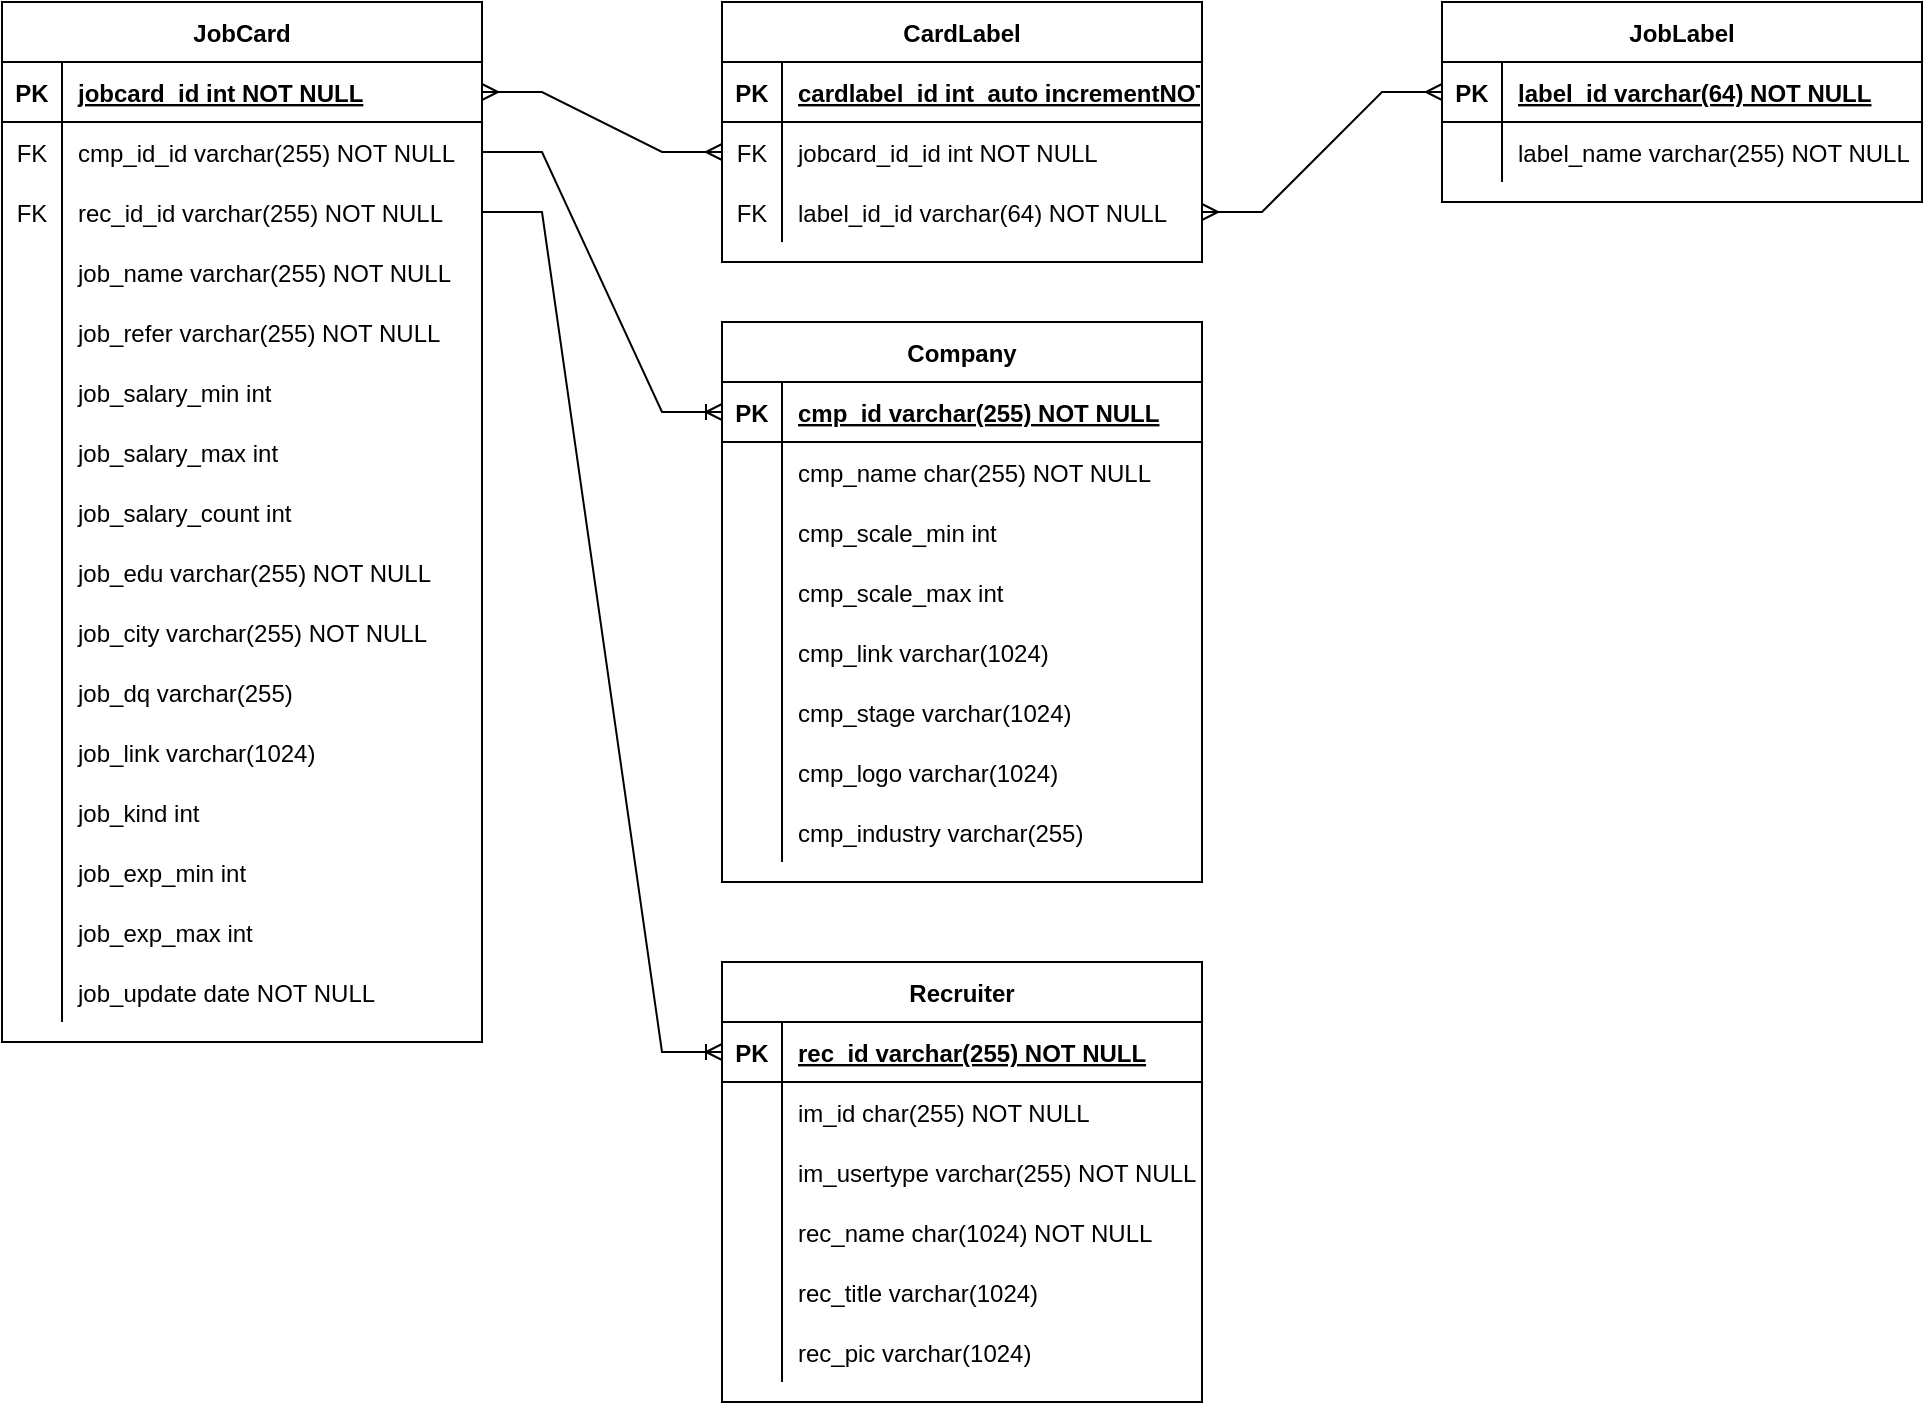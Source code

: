 <mxfile version="20.3.0" type="device" pages="2"><diagram id="R2lEEEUBdFMjLlhIrx00" name="mysql_db"><mxGraphModel dx="1426" dy="852" grid="1" gridSize="10" guides="1" tooltips="1" connect="1" arrows="1" fold="1" page="1" pageScale="1" pageWidth="850" pageHeight="1100" math="0" shadow="0" extFonts="Permanent Marker^https://fonts.googleapis.com/css?family=Permanent+Marker"><root><mxCell id="0"/><mxCell id="1" parent="0"/><mxCell id="C-vyLk0tnHw3VtMMgP7b-2" value="JobLabel" style="shape=table;startSize=30;container=1;collapsible=1;childLayout=tableLayout;fixedRows=1;rowLines=0;fontStyle=1;align=center;resizeLast=1;swimlaneFillColor=#FFFFFF;" parent="1" vertex="1"><mxGeometry x="840" y="120" width="240" height="100" as="geometry"/></mxCell><mxCell id="C-vyLk0tnHw3VtMMgP7b-3" value="" style="shape=partialRectangle;collapsible=0;dropTarget=0;pointerEvents=0;fillColor=none;points=[[0,0.5],[1,0.5]];portConstraint=eastwest;top=0;left=0;right=0;bottom=1;" parent="C-vyLk0tnHw3VtMMgP7b-2" vertex="1"><mxGeometry y="30" width="240" height="30" as="geometry"/></mxCell><mxCell id="C-vyLk0tnHw3VtMMgP7b-4" value="PK" style="shape=partialRectangle;overflow=hidden;connectable=0;fillColor=none;top=0;left=0;bottom=0;right=0;fontStyle=1;" parent="C-vyLk0tnHw3VtMMgP7b-3" vertex="1"><mxGeometry width="30" height="30" as="geometry"><mxRectangle width="30" height="30" as="alternateBounds"/></mxGeometry></mxCell><mxCell id="C-vyLk0tnHw3VtMMgP7b-5" value="label_id varchar(64) NOT NULL " style="shape=partialRectangle;overflow=hidden;connectable=0;fillColor=none;top=0;left=0;bottom=0;right=0;align=left;spacingLeft=6;fontStyle=5;" parent="C-vyLk0tnHw3VtMMgP7b-3" vertex="1"><mxGeometry x="30" width="210" height="30" as="geometry"><mxRectangle width="210" height="30" as="alternateBounds"/></mxGeometry></mxCell><mxCell id="yNgfzkAe45OXuZAtkl6k-40" value="" style="shape=tableRow;horizontal=0;startSize=0;swimlaneHead=0;swimlaneBody=0;fillColor=none;collapsible=0;dropTarget=0;points=[[0,0.5],[1,0.5]];portConstraint=eastwest;top=0;left=0;right=0;bottom=0;" parent="C-vyLk0tnHw3VtMMgP7b-2" vertex="1"><mxGeometry y="60" width="240" height="30" as="geometry"/></mxCell><mxCell id="yNgfzkAe45OXuZAtkl6k-41" value="" style="shape=partialRectangle;connectable=0;fillColor=none;top=0;left=0;bottom=0;right=0;editable=1;overflow=hidden;" parent="yNgfzkAe45OXuZAtkl6k-40" vertex="1"><mxGeometry width="30" height="30" as="geometry"><mxRectangle width="30" height="30" as="alternateBounds"/></mxGeometry></mxCell><mxCell id="yNgfzkAe45OXuZAtkl6k-42" value="label_name varchar(255) NOT NULL" style="shape=partialRectangle;connectable=0;fillColor=none;top=0;left=0;bottom=0;right=0;align=left;spacingLeft=6;overflow=hidden;" parent="yNgfzkAe45OXuZAtkl6k-40" vertex="1"><mxGeometry x="30" width="210" height="30" as="geometry"><mxRectangle width="210" height="30" as="alternateBounds"/></mxGeometry></mxCell><mxCell id="C-vyLk0tnHw3VtMMgP7b-23" value="JobCard" style="shape=table;startSize=30;container=1;collapsible=1;childLayout=tableLayout;fixedRows=1;rowLines=0;fontStyle=1;align=center;resizeLast=1;swimlaneFillColor=#FFFFFF;" parent="1" vertex="1"><mxGeometry x="120" y="120" width="240" height="520" as="geometry"/></mxCell><mxCell id="C-vyLk0tnHw3VtMMgP7b-24" value="" style="shape=partialRectangle;collapsible=0;dropTarget=0;pointerEvents=0;fillColor=none;points=[[0,0.5],[1,0.5]];portConstraint=eastwest;top=0;left=0;right=0;bottom=1;" parent="C-vyLk0tnHw3VtMMgP7b-23" vertex="1"><mxGeometry y="30" width="240" height="30" as="geometry"/></mxCell><mxCell id="C-vyLk0tnHw3VtMMgP7b-25" value="PK" style="shape=partialRectangle;overflow=hidden;connectable=0;fillColor=none;top=0;left=0;bottom=0;right=0;fontStyle=1;" parent="C-vyLk0tnHw3VtMMgP7b-24" vertex="1"><mxGeometry width="30" height="30" as="geometry"><mxRectangle width="30" height="30" as="alternateBounds"/></mxGeometry></mxCell><mxCell id="C-vyLk0tnHw3VtMMgP7b-26" value="jobcard_id int NOT NULL" style="shape=partialRectangle;overflow=hidden;connectable=0;fillColor=none;top=0;left=0;bottom=0;right=0;align=left;spacingLeft=6;fontStyle=5;" parent="C-vyLk0tnHw3VtMMgP7b-24" vertex="1"><mxGeometry x="30" width="210" height="30" as="geometry"><mxRectangle width="210" height="30" as="alternateBounds"/></mxGeometry></mxCell><mxCell id="yNgfzkAe45OXuZAtkl6k-112" value="" style="shape=tableRow;horizontal=0;startSize=0;swimlaneHead=0;swimlaneBody=0;fillColor=none;collapsible=0;dropTarget=0;points=[[0,0.5],[1,0.5]];portConstraint=eastwest;top=0;left=0;right=0;bottom=0;" parent="C-vyLk0tnHw3VtMMgP7b-23" vertex="1"><mxGeometry y="60" width="240" height="30" as="geometry"/></mxCell><mxCell id="yNgfzkAe45OXuZAtkl6k-113" value="FK" style="shape=partialRectangle;connectable=0;fillColor=none;top=0;left=0;bottom=0;right=0;fontStyle=0;overflow=hidden;" parent="yNgfzkAe45OXuZAtkl6k-112" vertex="1"><mxGeometry width="30" height="30" as="geometry"><mxRectangle width="30" height="30" as="alternateBounds"/></mxGeometry></mxCell><mxCell id="yNgfzkAe45OXuZAtkl6k-114" value="cmp_id_id varchar(255) NOT NULL" style="shape=partialRectangle;connectable=0;fillColor=none;top=0;left=0;bottom=0;right=0;align=left;spacingLeft=6;fontStyle=0;overflow=hidden;" parent="yNgfzkAe45OXuZAtkl6k-112" vertex="1"><mxGeometry x="30" width="210" height="30" as="geometry"><mxRectangle width="210" height="30" as="alternateBounds"/></mxGeometry></mxCell><mxCell id="yNgfzkAe45OXuZAtkl6k-118" value="" style="shape=tableRow;horizontal=0;startSize=0;swimlaneHead=0;swimlaneBody=0;fillColor=none;collapsible=0;dropTarget=0;points=[[0,0.5],[1,0.5]];portConstraint=eastwest;top=0;left=0;right=0;bottom=0;" parent="C-vyLk0tnHw3VtMMgP7b-23" vertex="1"><mxGeometry y="90" width="240" height="30" as="geometry"/></mxCell><mxCell id="yNgfzkAe45OXuZAtkl6k-119" value="FK" style="shape=partialRectangle;connectable=0;fillColor=none;top=0;left=0;bottom=0;right=0;fontStyle=0;overflow=hidden;" parent="yNgfzkAe45OXuZAtkl6k-118" vertex="1"><mxGeometry width="30" height="30" as="geometry"><mxRectangle width="30" height="30" as="alternateBounds"/></mxGeometry></mxCell><mxCell id="yNgfzkAe45OXuZAtkl6k-120" value="rec_id_id varchar(255) NOT NULL" style="shape=partialRectangle;connectable=0;fillColor=none;top=0;left=0;bottom=0;right=0;align=left;spacingLeft=6;fontStyle=0;overflow=hidden;" parent="yNgfzkAe45OXuZAtkl6k-118" vertex="1"><mxGeometry x="30" width="210" height="30" as="geometry"><mxRectangle width="210" height="30" as="alternateBounds"/></mxGeometry></mxCell><mxCell id="C-vyLk0tnHw3VtMMgP7b-27" value="" style="shape=partialRectangle;collapsible=0;dropTarget=0;pointerEvents=0;fillColor=none;points=[[0,0.5],[1,0.5]];portConstraint=eastwest;top=0;left=0;right=0;bottom=0;" parent="C-vyLk0tnHw3VtMMgP7b-23" vertex="1"><mxGeometry y="120" width="240" height="30" as="geometry"/></mxCell><mxCell id="C-vyLk0tnHw3VtMMgP7b-28" value="" style="shape=partialRectangle;overflow=hidden;connectable=0;fillColor=none;top=0;left=0;bottom=0;right=0;" parent="C-vyLk0tnHw3VtMMgP7b-27" vertex="1"><mxGeometry width="30" height="30" as="geometry"><mxRectangle width="30" height="30" as="alternateBounds"/></mxGeometry></mxCell><mxCell id="C-vyLk0tnHw3VtMMgP7b-29" value="job_name varchar(255) NOT NULL" style="shape=partialRectangle;overflow=hidden;connectable=0;fillColor=none;top=0;left=0;bottom=0;right=0;align=left;spacingLeft=6;" parent="C-vyLk0tnHw3VtMMgP7b-27" vertex="1"><mxGeometry x="30" width="210" height="30" as="geometry"><mxRectangle width="210" height="30" as="alternateBounds"/></mxGeometry></mxCell><mxCell id="NCGTe1T1jdXtTKUlEjnI-1" value="" style="shape=tableRow;horizontal=0;startSize=0;swimlaneHead=0;swimlaneBody=0;fillColor=none;collapsible=0;dropTarget=0;points=[[0,0.5],[1,0.5]];portConstraint=eastwest;top=0;left=0;right=0;bottom=0;" parent="C-vyLk0tnHw3VtMMgP7b-23" vertex="1"><mxGeometry y="150" width="240" height="30" as="geometry"/></mxCell><mxCell id="NCGTe1T1jdXtTKUlEjnI-2" value="" style="shape=partialRectangle;connectable=0;fillColor=none;top=0;left=0;bottom=0;right=0;editable=1;overflow=hidden;" parent="NCGTe1T1jdXtTKUlEjnI-1" vertex="1"><mxGeometry width="30" height="30" as="geometry"><mxRectangle width="30" height="30" as="alternateBounds"/></mxGeometry></mxCell><mxCell id="NCGTe1T1jdXtTKUlEjnI-3" value="job_refer varchar(255) NOT NULL" style="shape=partialRectangle;connectable=0;fillColor=none;top=0;left=0;bottom=0;right=0;align=left;spacingLeft=6;overflow=hidden;" parent="NCGTe1T1jdXtTKUlEjnI-1" vertex="1"><mxGeometry x="30" width="210" height="30" as="geometry"><mxRectangle width="210" height="30" as="alternateBounds"/></mxGeometry></mxCell><mxCell id="yNgfzkAe45OXuZAtkl6k-1" value="" style="shape=tableRow;horizontal=0;startSize=0;swimlaneHead=0;swimlaneBody=0;fillColor=none;collapsible=0;dropTarget=0;points=[[0,0.5],[1,0.5]];portConstraint=eastwest;top=0;left=0;right=0;bottom=0;" parent="C-vyLk0tnHw3VtMMgP7b-23" vertex="1"><mxGeometry y="180" width="240" height="30" as="geometry"/></mxCell><mxCell id="yNgfzkAe45OXuZAtkl6k-2" value="" style="shape=partialRectangle;connectable=0;fillColor=none;top=0;left=0;bottom=0;right=0;editable=1;overflow=hidden;" parent="yNgfzkAe45OXuZAtkl6k-1" vertex="1"><mxGeometry width="30" height="30" as="geometry"><mxRectangle width="30" height="30" as="alternateBounds"/></mxGeometry></mxCell><mxCell id="yNgfzkAe45OXuZAtkl6k-3" value="job_salary_min int " style="shape=partialRectangle;connectable=0;fillColor=none;top=0;left=0;bottom=0;right=0;align=left;spacingLeft=6;overflow=hidden;" parent="yNgfzkAe45OXuZAtkl6k-1" vertex="1"><mxGeometry x="30" width="210" height="30" as="geometry"><mxRectangle width="210" height="30" as="alternateBounds"/></mxGeometry></mxCell><mxCell id="yNgfzkAe45OXuZAtkl6k-4" value="" style="shape=tableRow;horizontal=0;startSize=0;swimlaneHead=0;swimlaneBody=0;fillColor=none;collapsible=0;dropTarget=0;points=[[0,0.5],[1,0.5]];portConstraint=eastwest;top=0;left=0;right=0;bottom=0;" parent="C-vyLk0tnHw3VtMMgP7b-23" vertex="1"><mxGeometry y="210" width="240" height="30" as="geometry"/></mxCell><mxCell id="yNgfzkAe45OXuZAtkl6k-5" value="" style="shape=partialRectangle;connectable=0;fillColor=none;top=0;left=0;bottom=0;right=0;editable=1;overflow=hidden;" parent="yNgfzkAe45OXuZAtkl6k-4" vertex="1"><mxGeometry width="30" height="30" as="geometry"><mxRectangle width="30" height="30" as="alternateBounds"/></mxGeometry></mxCell><mxCell id="yNgfzkAe45OXuZAtkl6k-6" value="job_salary_max int" style="shape=partialRectangle;connectable=0;fillColor=none;top=0;left=0;bottom=0;right=0;align=left;spacingLeft=6;overflow=hidden;" parent="yNgfzkAe45OXuZAtkl6k-4" vertex="1"><mxGeometry x="30" width="210" height="30" as="geometry"><mxRectangle width="210" height="30" as="alternateBounds"/></mxGeometry></mxCell><mxCell id="cDbwuGiSDKHjQ5W1v3xP-19" value="" style="shape=tableRow;horizontal=0;startSize=0;swimlaneHead=0;swimlaneBody=0;fillColor=none;collapsible=0;dropTarget=0;points=[[0,0.5],[1,0.5]];portConstraint=eastwest;top=0;left=0;right=0;bottom=0;" parent="C-vyLk0tnHw3VtMMgP7b-23" vertex="1"><mxGeometry y="240" width="240" height="30" as="geometry"/></mxCell><mxCell id="cDbwuGiSDKHjQ5W1v3xP-20" value="" style="shape=partialRectangle;connectable=0;fillColor=none;top=0;left=0;bottom=0;right=0;editable=1;overflow=hidden;" parent="cDbwuGiSDKHjQ5W1v3xP-19" vertex="1"><mxGeometry width="30" height="30" as="geometry"><mxRectangle width="30" height="30" as="alternateBounds"/></mxGeometry></mxCell><mxCell id="cDbwuGiSDKHjQ5W1v3xP-21" value="job_salary_count int" style="shape=partialRectangle;connectable=0;fillColor=none;top=0;left=0;bottom=0;right=0;align=left;spacingLeft=6;overflow=hidden;" parent="cDbwuGiSDKHjQ5W1v3xP-19" vertex="1"><mxGeometry x="30" width="210" height="30" as="geometry"><mxRectangle width="210" height="30" as="alternateBounds"/></mxGeometry></mxCell><mxCell id="yNgfzkAe45OXuZAtkl6k-7" value="" style="shape=tableRow;horizontal=0;startSize=0;swimlaneHead=0;swimlaneBody=0;fillColor=none;collapsible=0;dropTarget=0;points=[[0,0.5],[1,0.5]];portConstraint=eastwest;top=0;left=0;right=0;bottom=0;" parent="C-vyLk0tnHw3VtMMgP7b-23" vertex="1"><mxGeometry y="270" width="240" height="30" as="geometry"/></mxCell><mxCell id="yNgfzkAe45OXuZAtkl6k-8" value="" style="shape=partialRectangle;connectable=0;fillColor=none;top=0;left=0;bottom=0;right=0;editable=1;overflow=hidden;" parent="yNgfzkAe45OXuZAtkl6k-7" vertex="1"><mxGeometry width="30" height="30" as="geometry"><mxRectangle width="30" height="30" as="alternateBounds"/></mxGeometry></mxCell><mxCell id="yNgfzkAe45OXuZAtkl6k-9" value="job_edu varchar(255) NOT NULL" style="shape=partialRectangle;connectable=0;fillColor=none;top=0;left=0;bottom=0;right=0;align=left;spacingLeft=6;overflow=hidden;" parent="yNgfzkAe45OXuZAtkl6k-7" vertex="1"><mxGeometry x="30" width="210" height="30" as="geometry"><mxRectangle width="210" height="30" as="alternateBounds"/></mxGeometry></mxCell><mxCell id="yNgfzkAe45OXuZAtkl6k-11" value="" style="shape=tableRow;horizontal=0;startSize=0;swimlaneHead=0;swimlaneBody=0;fillColor=none;collapsible=0;dropTarget=0;points=[[0,0.5],[1,0.5]];portConstraint=eastwest;top=0;left=0;right=0;bottom=0;" parent="C-vyLk0tnHw3VtMMgP7b-23" vertex="1"><mxGeometry y="300" width="240" height="30" as="geometry"/></mxCell><mxCell id="yNgfzkAe45OXuZAtkl6k-12" value="" style="shape=partialRectangle;connectable=0;fillColor=none;top=0;left=0;bottom=0;right=0;editable=1;overflow=hidden;" parent="yNgfzkAe45OXuZAtkl6k-11" vertex="1"><mxGeometry width="30" height="30" as="geometry"><mxRectangle width="30" height="30" as="alternateBounds"/></mxGeometry></mxCell><mxCell id="yNgfzkAe45OXuZAtkl6k-13" value="job_city varchar(255) NOT NULL" style="shape=partialRectangle;connectable=0;fillColor=none;top=0;left=0;bottom=0;right=0;align=left;spacingLeft=6;overflow=hidden;" parent="yNgfzkAe45OXuZAtkl6k-11" vertex="1"><mxGeometry x="30" width="210" height="30" as="geometry"><mxRectangle width="210" height="30" as="alternateBounds"/></mxGeometry></mxCell><mxCell id="yNgfzkAe45OXuZAtkl6k-14" value="" style="shape=tableRow;horizontal=0;startSize=0;swimlaneHead=0;swimlaneBody=0;fillColor=none;collapsible=0;dropTarget=0;points=[[0,0.5],[1,0.5]];portConstraint=eastwest;top=0;left=0;right=0;bottom=0;" parent="C-vyLk0tnHw3VtMMgP7b-23" vertex="1"><mxGeometry y="330" width="240" height="30" as="geometry"/></mxCell><mxCell id="yNgfzkAe45OXuZAtkl6k-15" value="" style="shape=partialRectangle;connectable=0;fillColor=none;top=0;left=0;bottom=0;right=0;editable=1;overflow=hidden;" parent="yNgfzkAe45OXuZAtkl6k-14" vertex="1"><mxGeometry width="30" height="30" as="geometry"><mxRectangle width="30" height="30" as="alternateBounds"/></mxGeometry></mxCell><mxCell id="yNgfzkAe45OXuZAtkl6k-16" value="job_dq varchar(255)" style="shape=partialRectangle;connectable=0;fillColor=none;top=0;left=0;bottom=0;right=0;align=left;spacingLeft=6;overflow=hidden;" parent="yNgfzkAe45OXuZAtkl6k-14" vertex="1"><mxGeometry x="30" width="210" height="30" as="geometry"><mxRectangle width="210" height="30" as="alternateBounds"/></mxGeometry></mxCell><mxCell id="yNgfzkAe45OXuZAtkl6k-17" value="" style="shape=tableRow;horizontal=0;startSize=0;swimlaneHead=0;swimlaneBody=0;fillColor=none;collapsible=0;dropTarget=0;points=[[0,0.5],[1,0.5]];portConstraint=eastwest;top=0;left=0;right=0;bottom=0;" parent="C-vyLk0tnHw3VtMMgP7b-23" vertex="1"><mxGeometry y="360" width="240" height="30" as="geometry"/></mxCell><mxCell id="yNgfzkAe45OXuZAtkl6k-18" value="" style="shape=partialRectangle;connectable=0;fillColor=none;top=0;left=0;bottom=0;right=0;editable=1;overflow=hidden;" parent="yNgfzkAe45OXuZAtkl6k-17" vertex="1"><mxGeometry width="30" height="30" as="geometry"><mxRectangle width="30" height="30" as="alternateBounds"/></mxGeometry></mxCell><mxCell id="yNgfzkAe45OXuZAtkl6k-19" value="job_link varchar(1024)" style="shape=partialRectangle;connectable=0;fillColor=none;top=0;left=0;bottom=0;right=0;align=left;spacingLeft=6;overflow=hidden;" parent="yNgfzkAe45OXuZAtkl6k-17" vertex="1"><mxGeometry x="30" width="210" height="30" as="geometry"><mxRectangle width="210" height="30" as="alternateBounds"/></mxGeometry></mxCell><mxCell id="yNgfzkAe45OXuZAtkl6k-20" value="" style="shape=tableRow;horizontal=0;startSize=0;swimlaneHead=0;swimlaneBody=0;fillColor=none;collapsible=0;dropTarget=0;points=[[0,0.5],[1,0.5]];portConstraint=eastwest;top=0;left=0;right=0;bottom=0;" parent="C-vyLk0tnHw3VtMMgP7b-23" vertex="1"><mxGeometry y="390" width="240" height="30" as="geometry"/></mxCell><mxCell id="yNgfzkAe45OXuZAtkl6k-21" value="" style="shape=partialRectangle;connectable=0;fillColor=none;top=0;left=0;bottom=0;right=0;editable=1;overflow=hidden;" parent="yNgfzkAe45OXuZAtkl6k-20" vertex="1"><mxGeometry width="30" height="30" as="geometry"><mxRectangle width="30" height="30" as="alternateBounds"/></mxGeometry></mxCell><mxCell id="yNgfzkAe45OXuZAtkl6k-22" value="job_kind int " style="shape=partialRectangle;connectable=0;fillColor=none;top=0;left=0;bottom=0;right=0;align=left;spacingLeft=6;overflow=hidden;" parent="yNgfzkAe45OXuZAtkl6k-20" vertex="1"><mxGeometry x="30" width="210" height="30" as="geometry"><mxRectangle width="210" height="30" as="alternateBounds"/></mxGeometry></mxCell><mxCell id="yNgfzkAe45OXuZAtkl6k-23" value="" style="shape=tableRow;horizontal=0;startSize=0;swimlaneHead=0;swimlaneBody=0;fillColor=none;collapsible=0;dropTarget=0;points=[[0,0.5],[1,0.5]];portConstraint=eastwest;top=0;left=0;right=0;bottom=0;" parent="C-vyLk0tnHw3VtMMgP7b-23" vertex="1"><mxGeometry y="420" width="240" height="30" as="geometry"/></mxCell><mxCell id="yNgfzkAe45OXuZAtkl6k-24" value="" style="shape=partialRectangle;connectable=0;fillColor=none;top=0;left=0;bottom=0;right=0;editable=1;overflow=hidden;" parent="yNgfzkAe45OXuZAtkl6k-23" vertex="1"><mxGeometry width="30" height="30" as="geometry"><mxRectangle width="30" height="30" as="alternateBounds"/></mxGeometry></mxCell><mxCell id="yNgfzkAe45OXuZAtkl6k-25" value="job_exp_min int" style="shape=partialRectangle;connectable=0;fillColor=none;top=0;left=0;bottom=0;right=0;align=left;spacingLeft=6;overflow=hidden;" parent="yNgfzkAe45OXuZAtkl6k-23" vertex="1"><mxGeometry x="30" width="210" height="30" as="geometry"><mxRectangle width="210" height="30" as="alternateBounds"/></mxGeometry></mxCell><mxCell id="yNgfzkAe45OXuZAtkl6k-27" value="" style="shape=tableRow;horizontal=0;startSize=0;swimlaneHead=0;swimlaneBody=0;fillColor=none;collapsible=0;dropTarget=0;points=[[0,0.5],[1,0.5]];portConstraint=eastwest;top=0;left=0;right=0;bottom=0;" parent="C-vyLk0tnHw3VtMMgP7b-23" vertex="1"><mxGeometry y="450" width="240" height="30" as="geometry"/></mxCell><mxCell id="yNgfzkAe45OXuZAtkl6k-28" value="" style="shape=partialRectangle;connectable=0;fillColor=none;top=0;left=0;bottom=0;right=0;editable=1;overflow=hidden;" parent="yNgfzkAe45OXuZAtkl6k-27" vertex="1"><mxGeometry width="30" height="30" as="geometry"><mxRectangle width="30" height="30" as="alternateBounds"/></mxGeometry></mxCell><mxCell id="yNgfzkAe45OXuZAtkl6k-29" value="job_exp_max int" style="shape=partialRectangle;connectable=0;fillColor=none;top=0;left=0;bottom=0;right=0;align=left;spacingLeft=6;overflow=hidden;" parent="yNgfzkAe45OXuZAtkl6k-27" vertex="1"><mxGeometry x="30" width="210" height="30" as="geometry"><mxRectangle width="210" height="30" as="alternateBounds"/></mxGeometry></mxCell><mxCell id="yNgfzkAe45OXuZAtkl6k-30" value="" style="shape=tableRow;horizontal=0;startSize=0;swimlaneHead=0;swimlaneBody=0;fillColor=none;collapsible=0;dropTarget=0;points=[[0,0.5],[1,0.5]];portConstraint=eastwest;top=0;left=0;right=0;bottom=0;" parent="C-vyLk0tnHw3VtMMgP7b-23" vertex="1"><mxGeometry y="480" width="240" height="30" as="geometry"/></mxCell><mxCell id="yNgfzkAe45OXuZAtkl6k-31" value="" style="shape=partialRectangle;connectable=0;fillColor=none;top=0;left=0;bottom=0;right=0;editable=1;overflow=hidden;" parent="yNgfzkAe45OXuZAtkl6k-30" vertex="1"><mxGeometry width="30" height="30" as="geometry"><mxRectangle width="30" height="30" as="alternateBounds"/></mxGeometry></mxCell><mxCell id="yNgfzkAe45OXuZAtkl6k-32" value="job_update date NOT NULL" style="shape=partialRectangle;connectable=0;fillColor=none;top=0;left=0;bottom=0;right=0;align=left;spacingLeft=6;overflow=hidden;" parent="yNgfzkAe45OXuZAtkl6k-30" vertex="1"><mxGeometry x="30" width="210" height="30" as="geometry"><mxRectangle width="210" height="30" as="alternateBounds"/></mxGeometry></mxCell><mxCell id="yNgfzkAe45OXuZAtkl6k-33" value="Company" style="shape=table;startSize=30;container=1;collapsible=1;childLayout=tableLayout;fixedRows=1;rowLines=0;fontStyle=1;align=center;resizeLast=1;swimlaneFillColor=default;" parent="1" vertex="1"><mxGeometry x="480" y="280" width="240" height="280" as="geometry"/></mxCell><mxCell id="yNgfzkAe45OXuZAtkl6k-34" value="" style="shape=partialRectangle;collapsible=0;dropTarget=0;pointerEvents=0;fillColor=none;points=[[0,0.5],[1,0.5]];portConstraint=eastwest;top=0;left=0;right=0;bottom=1;" parent="yNgfzkAe45OXuZAtkl6k-33" vertex="1"><mxGeometry y="30" width="240" height="30" as="geometry"/></mxCell><mxCell id="yNgfzkAe45OXuZAtkl6k-35" value="PK" style="shape=partialRectangle;overflow=hidden;connectable=0;fillColor=none;top=0;left=0;bottom=0;right=0;fontStyle=1;" parent="yNgfzkAe45OXuZAtkl6k-34" vertex="1"><mxGeometry width="30" height="30" as="geometry"><mxRectangle width="30" height="30" as="alternateBounds"/></mxGeometry></mxCell><mxCell id="yNgfzkAe45OXuZAtkl6k-36" value="cmp_id varchar(255) NOT NULL " style="shape=partialRectangle;overflow=hidden;connectable=0;fillColor=none;top=0;left=0;bottom=0;right=0;align=left;spacingLeft=6;fontStyle=5;" parent="yNgfzkAe45OXuZAtkl6k-34" vertex="1"><mxGeometry x="30" width="210" height="30" as="geometry"><mxRectangle width="210" height="30" as="alternateBounds"/></mxGeometry></mxCell><mxCell id="yNgfzkAe45OXuZAtkl6k-43" value="" style="shape=tableRow;horizontal=0;startSize=0;swimlaneHead=0;swimlaneBody=0;fillColor=none;collapsible=0;dropTarget=0;points=[[0,0.5],[1,0.5]];portConstraint=eastwest;top=0;left=0;right=0;bottom=0;" parent="yNgfzkAe45OXuZAtkl6k-33" vertex="1"><mxGeometry y="60" width="240" height="30" as="geometry"/></mxCell><mxCell id="yNgfzkAe45OXuZAtkl6k-44" value="" style="shape=partialRectangle;connectable=0;fillColor=none;top=0;left=0;bottom=0;right=0;editable=1;overflow=hidden;" parent="yNgfzkAe45OXuZAtkl6k-43" vertex="1"><mxGeometry width="30" height="30" as="geometry"><mxRectangle width="30" height="30" as="alternateBounds"/></mxGeometry></mxCell><mxCell id="yNgfzkAe45OXuZAtkl6k-45" value="cmp_name char(255) NOT NULL" style="shape=partialRectangle;connectable=0;fillColor=none;top=0;left=0;bottom=0;right=0;align=left;spacingLeft=6;overflow=hidden;" parent="yNgfzkAe45OXuZAtkl6k-43" vertex="1"><mxGeometry x="30" width="210" height="30" as="geometry"><mxRectangle width="210" height="30" as="alternateBounds"/></mxGeometry></mxCell><mxCell id="yNgfzkAe45OXuZAtkl6k-46" value="" style="shape=tableRow;horizontal=0;startSize=0;swimlaneHead=0;swimlaneBody=0;fillColor=none;collapsible=0;dropTarget=0;points=[[0,0.5],[1,0.5]];portConstraint=eastwest;top=0;left=0;right=0;bottom=0;" parent="yNgfzkAe45OXuZAtkl6k-33" vertex="1"><mxGeometry y="90" width="240" height="30" as="geometry"/></mxCell><mxCell id="yNgfzkAe45OXuZAtkl6k-47" value="" style="shape=partialRectangle;connectable=0;fillColor=none;top=0;left=0;bottom=0;right=0;editable=1;overflow=hidden;" parent="yNgfzkAe45OXuZAtkl6k-46" vertex="1"><mxGeometry width="30" height="30" as="geometry"><mxRectangle width="30" height="30" as="alternateBounds"/></mxGeometry></mxCell><mxCell id="yNgfzkAe45OXuZAtkl6k-48" value="cmp_scale_min int" style="shape=partialRectangle;connectable=0;fillColor=none;top=0;left=0;bottom=0;right=0;align=left;spacingLeft=6;overflow=hidden;" parent="yNgfzkAe45OXuZAtkl6k-46" vertex="1"><mxGeometry x="30" width="210" height="30" as="geometry"><mxRectangle width="210" height="30" as="alternateBounds"/></mxGeometry></mxCell><mxCell id="yNgfzkAe45OXuZAtkl6k-49" value="" style="shape=tableRow;horizontal=0;startSize=0;swimlaneHead=0;swimlaneBody=0;fillColor=none;collapsible=0;dropTarget=0;points=[[0,0.5],[1,0.5]];portConstraint=eastwest;top=0;left=0;right=0;bottom=0;" parent="yNgfzkAe45OXuZAtkl6k-33" vertex="1"><mxGeometry y="120" width="240" height="30" as="geometry"/></mxCell><mxCell id="yNgfzkAe45OXuZAtkl6k-50" value="" style="shape=partialRectangle;connectable=0;fillColor=none;top=0;left=0;bottom=0;right=0;editable=1;overflow=hidden;" parent="yNgfzkAe45OXuZAtkl6k-49" vertex="1"><mxGeometry width="30" height="30" as="geometry"><mxRectangle width="30" height="30" as="alternateBounds"/></mxGeometry></mxCell><mxCell id="yNgfzkAe45OXuZAtkl6k-51" value="cmp_scale_max int" style="shape=partialRectangle;connectable=0;fillColor=none;top=0;left=0;bottom=0;right=0;align=left;spacingLeft=6;overflow=hidden;" parent="yNgfzkAe45OXuZAtkl6k-49" vertex="1"><mxGeometry x="30" width="210" height="30" as="geometry"><mxRectangle width="210" height="30" as="alternateBounds"/></mxGeometry></mxCell><mxCell id="yNgfzkAe45OXuZAtkl6k-52" value="" style="shape=tableRow;horizontal=0;startSize=0;swimlaneHead=0;swimlaneBody=0;fillColor=none;collapsible=0;dropTarget=0;points=[[0,0.5],[1,0.5]];portConstraint=eastwest;top=0;left=0;right=0;bottom=0;" parent="yNgfzkAe45OXuZAtkl6k-33" vertex="1"><mxGeometry y="150" width="240" height="30" as="geometry"/></mxCell><mxCell id="yNgfzkAe45OXuZAtkl6k-53" value="" style="shape=partialRectangle;connectable=0;fillColor=none;top=0;left=0;bottom=0;right=0;editable=1;overflow=hidden;" parent="yNgfzkAe45OXuZAtkl6k-52" vertex="1"><mxGeometry width="30" height="30" as="geometry"><mxRectangle width="30" height="30" as="alternateBounds"/></mxGeometry></mxCell><mxCell id="yNgfzkAe45OXuZAtkl6k-54" value="cmp_link varchar(1024) " style="shape=partialRectangle;connectable=0;fillColor=none;top=0;left=0;bottom=0;right=0;align=left;spacingLeft=6;overflow=hidden;" parent="yNgfzkAe45OXuZAtkl6k-52" vertex="1"><mxGeometry x="30" width="210" height="30" as="geometry"><mxRectangle width="210" height="30" as="alternateBounds"/></mxGeometry></mxCell><mxCell id="yNgfzkAe45OXuZAtkl6k-55" value="" style="shape=tableRow;horizontal=0;startSize=0;swimlaneHead=0;swimlaneBody=0;fillColor=none;collapsible=0;dropTarget=0;points=[[0,0.5],[1,0.5]];portConstraint=eastwest;top=0;left=0;right=0;bottom=0;" parent="yNgfzkAe45OXuZAtkl6k-33" vertex="1"><mxGeometry y="180" width="240" height="30" as="geometry"/></mxCell><mxCell id="yNgfzkAe45OXuZAtkl6k-56" value="" style="shape=partialRectangle;connectable=0;fillColor=none;top=0;left=0;bottom=0;right=0;editable=1;overflow=hidden;" parent="yNgfzkAe45OXuZAtkl6k-55" vertex="1"><mxGeometry width="30" height="30" as="geometry"><mxRectangle width="30" height="30" as="alternateBounds"/></mxGeometry></mxCell><mxCell id="yNgfzkAe45OXuZAtkl6k-57" value="cmp_stage varchar(1024)" style="shape=partialRectangle;connectable=0;fillColor=none;top=0;left=0;bottom=0;right=0;align=left;spacingLeft=6;overflow=hidden;" parent="yNgfzkAe45OXuZAtkl6k-55" vertex="1"><mxGeometry x="30" width="210" height="30" as="geometry"><mxRectangle width="210" height="30" as="alternateBounds"/></mxGeometry></mxCell><mxCell id="yNgfzkAe45OXuZAtkl6k-58" value="" style="shape=tableRow;horizontal=0;startSize=0;swimlaneHead=0;swimlaneBody=0;fillColor=none;collapsible=0;dropTarget=0;points=[[0,0.5],[1,0.5]];portConstraint=eastwest;top=0;left=0;right=0;bottom=0;" parent="yNgfzkAe45OXuZAtkl6k-33" vertex="1"><mxGeometry y="210" width="240" height="30" as="geometry"/></mxCell><mxCell id="yNgfzkAe45OXuZAtkl6k-59" value="" style="shape=partialRectangle;connectable=0;fillColor=none;top=0;left=0;bottom=0;right=0;editable=1;overflow=hidden;" parent="yNgfzkAe45OXuZAtkl6k-58" vertex="1"><mxGeometry width="30" height="30" as="geometry"><mxRectangle width="30" height="30" as="alternateBounds"/></mxGeometry></mxCell><mxCell id="yNgfzkAe45OXuZAtkl6k-60" value="cmp_logo varchar(1024)" style="shape=partialRectangle;connectable=0;fillColor=none;top=0;left=0;bottom=0;right=0;align=left;spacingLeft=6;overflow=hidden;" parent="yNgfzkAe45OXuZAtkl6k-58" vertex="1"><mxGeometry x="30" width="210" height="30" as="geometry"><mxRectangle width="210" height="30" as="alternateBounds"/></mxGeometry></mxCell><mxCell id="iYWjd7_sTBvk3j1DXUuI-1" value="" style="shape=tableRow;horizontal=0;startSize=0;swimlaneHead=0;swimlaneBody=0;fillColor=none;collapsible=0;dropTarget=0;points=[[0,0.5],[1,0.5]];portConstraint=eastwest;top=0;left=0;right=0;bottom=0;" vertex="1" parent="yNgfzkAe45OXuZAtkl6k-33"><mxGeometry y="240" width="240" height="30" as="geometry"/></mxCell><mxCell id="iYWjd7_sTBvk3j1DXUuI-2" value="" style="shape=partialRectangle;connectable=0;fillColor=none;top=0;left=0;bottom=0;right=0;editable=1;overflow=hidden;" vertex="1" parent="iYWjd7_sTBvk3j1DXUuI-1"><mxGeometry width="30" height="30" as="geometry"><mxRectangle width="30" height="30" as="alternateBounds"/></mxGeometry></mxCell><mxCell id="iYWjd7_sTBvk3j1DXUuI-3" value="cmp_industry varchar(255)" style="shape=partialRectangle;connectable=0;fillColor=none;top=0;left=0;bottom=0;right=0;align=left;spacingLeft=6;overflow=hidden;" vertex="1" parent="iYWjd7_sTBvk3j1DXUuI-1"><mxGeometry x="30" width="210" height="30" as="geometry"><mxRectangle width="210" height="30" as="alternateBounds"/></mxGeometry></mxCell><mxCell id="yNgfzkAe45OXuZAtkl6k-61" value="Recruiter" style="shape=table;startSize=30;container=1;collapsible=1;childLayout=tableLayout;fixedRows=1;rowLines=0;fontStyle=1;align=center;resizeLast=1;swimlaneFillColor=default;" parent="1" vertex="1"><mxGeometry x="480" y="600" width="240" height="220" as="geometry"/></mxCell><mxCell id="yNgfzkAe45OXuZAtkl6k-62" value="" style="shape=tableRow;horizontal=0;startSize=0;swimlaneHead=0;swimlaneBody=0;fillColor=none;collapsible=0;dropTarget=0;points=[[0,0.5],[1,0.5]];portConstraint=eastwest;top=0;left=0;right=0;bottom=1;" parent="yNgfzkAe45OXuZAtkl6k-61" vertex="1"><mxGeometry y="30" width="240" height="30" as="geometry"/></mxCell><mxCell id="yNgfzkAe45OXuZAtkl6k-63" value="PK" style="shape=partialRectangle;connectable=0;fillColor=none;top=0;left=0;bottom=0;right=0;fontStyle=1;overflow=hidden;" parent="yNgfzkAe45OXuZAtkl6k-62" vertex="1"><mxGeometry width="30" height="30" as="geometry"><mxRectangle width="30" height="30" as="alternateBounds"/></mxGeometry></mxCell><mxCell id="yNgfzkAe45OXuZAtkl6k-64" value="rec_id varchar(255) NOT NULL" style="shape=partialRectangle;connectable=0;fillColor=none;top=0;left=0;bottom=0;right=0;align=left;spacingLeft=6;fontStyle=5;overflow=hidden;" parent="yNgfzkAe45OXuZAtkl6k-62" vertex="1"><mxGeometry x="30" width="210" height="30" as="geometry"><mxRectangle width="210" height="30" as="alternateBounds"/></mxGeometry></mxCell><mxCell id="yNgfzkAe45OXuZAtkl6k-65" value="" style="shape=tableRow;horizontal=0;startSize=0;swimlaneHead=0;swimlaneBody=0;fillColor=none;collapsible=0;dropTarget=0;points=[[0,0.5],[1,0.5]];portConstraint=eastwest;top=0;left=0;right=0;bottom=0;" parent="yNgfzkAe45OXuZAtkl6k-61" vertex="1"><mxGeometry y="60" width="240" height="30" as="geometry"/></mxCell><mxCell id="yNgfzkAe45OXuZAtkl6k-66" value="" style="shape=partialRectangle;connectable=0;fillColor=none;top=0;left=0;bottom=0;right=0;editable=1;overflow=hidden;" parent="yNgfzkAe45OXuZAtkl6k-65" vertex="1"><mxGeometry width="30" height="30" as="geometry"><mxRectangle width="30" height="30" as="alternateBounds"/></mxGeometry></mxCell><mxCell id="yNgfzkAe45OXuZAtkl6k-67" value="im_id char(255) NOT NULL" style="shape=partialRectangle;connectable=0;fillColor=none;top=0;left=0;bottom=0;right=0;align=left;spacingLeft=6;overflow=hidden;" parent="yNgfzkAe45OXuZAtkl6k-65" vertex="1"><mxGeometry x="30" width="210" height="30" as="geometry"><mxRectangle width="210" height="30" as="alternateBounds"/></mxGeometry></mxCell><mxCell id="yNgfzkAe45OXuZAtkl6k-68" value="" style="shape=tableRow;horizontal=0;startSize=0;swimlaneHead=0;swimlaneBody=0;fillColor=none;collapsible=0;dropTarget=0;points=[[0,0.5],[1,0.5]];portConstraint=eastwest;top=0;left=0;right=0;bottom=0;" parent="yNgfzkAe45OXuZAtkl6k-61" vertex="1"><mxGeometry y="90" width="240" height="30" as="geometry"/></mxCell><mxCell id="yNgfzkAe45OXuZAtkl6k-69" value="" style="shape=partialRectangle;connectable=0;fillColor=none;top=0;left=0;bottom=0;right=0;editable=1;overflow=hidden;" parent="yNgfzkAe45OXuZAtkl6k-68" vertex="1"><mxGeometry width="30" height="30" as="geometry"><mxRectangle width="30" height="30" as="alternateBounds"/></mxGeometry></mxCell><mxCell id="yNgfzkAe45OXuZAtkl6k-70" value="im_usertype varchar(255) NOT NULL" style="shape=partialRectangle;connectable=0;fillColor=none;top=0;left=0;bottom=0;right=0;align=left;spacingLeft=6;overflow=hidden;" parent="yNgfzkAe45OXuZAtkl6k-68" vertex="1"><mxGeometry x="30" width="210" height="30" as="geometry"><mxRectangle width="210" height="30" as="alternateBounds"/></mxGeometry></mxCell><mxCell id="yNgfzkAe45OXuZAtkl6k-71" value="" style="shape=tableRow;horizontal=0;startSize=0;swimlaneHead=0;swimlaneBody=0;fillColor=none;collapsible=0;dropTarget=0;points=[[0,0.5],[1,0.5]];portConstraint=eastwest;top=0;left=0;right=0;bottom=0;" parent="yNgfzkAe45OXuZAtkl6k-61" vertex="1"><mxGeometry y="120" width="240" height="30" as="geometry"/></mxCell><mxCell id="yNgfzkAe45OXuZAtkl6k-72" value="" style="shape=partialRectangle;connectable=0;fillColor=none;top=0;left=0;bottom=0;right=0;editable=1;overflow=hidden;" parent="yNgfzkAe45OXuZAtkl6k-71" vertex="1"><mxGeometry width="30" height="30" as="geometry"><mxRectangle width="30" height="30" as="alternateBounds"/></mxGeometry></mxCell><mxCell id="yNgfzkAe45OXuZAtkl6k-73" value="rec_name char(1024) NOT NULL" style="shape=partialRectangle;connectable=0;fillColor=none;top=0;left=0;bottom=0;right=0;align=left;spacingLeft=6;overflow=hidden;" parent="yNgfzkAe45OXuZAtkl6k-71" vertex="1"><mxGeometry x="30" width="210" height="30" as="geometry"><mxRectangle width="210" height="30" as="alternateBounds"/></mxGeometry></mxCell><mxCell id="yNgfzkAe45OXuZAtkl6k-74" value="" style="shape=tableRow;horizontal=0;startSize=0;swimlaneHead=0;swimlaneBody=0;fillColor=none;collapsible=0;dropTarget=0;points=[[0,0.5],[1,0.5]];portConstraint=eastwest;top=0;left=0;right=0;bottom=0;" parent="yNgfzkAe45OXuZAtkl6k-61" vertex="1"><mxGeometry y="150" width="240" height="30" as="geometry"/></mxCell><mxCell id="yNgfzkAe45OXuZAtkl6k-75" value="" style="shape=partialRectangle;connectable=0;fillColor=none;top=0;left=0;bottom=0;right=0;editable=1;overflow=hidden;" parent="yNgfzkAe45OXuZAtkl6k-74" vertex="1"><mxGeometry width="30" height="30" as="geometry"><mxRectangle width="30" height="30" as="alternateBounds"/></mxGeometry></mxCell><mxCell id="yNgfzkAe45OXuZAtkl6k-76" value="rec_title varchar(1024)" style="shape=partialRectangle;connectable=0;fillColor=none;top=0;left=0;bottom=0;right=0;align=left;spacingLeft=6;overflow=hidden;" parent="yNgfzkAe45OXuZAtkl6k-74" vertex="1"><mxGeometry x="30" width="210" height="30" as="geometry"><mxRectangle width="210" height="30" as="alternateBounds"/></mxGeometry></mxCell><mxCell id="yNgfzkAe45OXuZAtkl6k-77" value="" style="shape=tableRow;horizontal=0;startSize=0;swimlaneHead=0;swimlaneBody=0;fillColor=none;collapsible=0;dropTarget=0;points=[[0,0.5],[1,0.5]];portConstraint=eastwest;top=0;left=0;right=0;bottom=0;" parent="yNgfzkAe45OXuZAtkl6k-61" vertex="1"><mxGeometry y="180" width="240" height="30" as="geometry"/></mxCell><mxCell id="yNgfzkAe45OXuZAtkl6k-78" value="" style="shape=partialRectangle;connectable=0;fillColor=none;top=0;left=0;bottom=0;right=0;editable=1;overflow=hidden;" parent="yNgfzkAe45OXuZAtkl6k-77" vertex="1"><mxGeometry width="30" height="30" as="geometry"><mxRectangle width="30" height="30" as="alternateBounds"/></mxGeometry></mxCell><mxCell id="yNgfzkAe45OXuZAtkl6k-79" value="rec_pic varchar(1024)" style="shape=partialRectangle;connectable=0;fillColor=none;top=0;left=0;bottom=0;right=0;align=left;spacingLeft=6;overflow=hidden;" parent="yNgfzkAe45OXuZAtkl6k-77" vertex="1"><mxGeometry x="30" width="210" height="30" as="geometry"><mxRectangle width="210" height="30" as="alternateBounds"/></mxGeometry></mxCell><mxCell id="cDbwuGiSDKHjQ5W1v3xP-1" value="CardLabel" style="shape=table;startSize=30;container=1;collapsible=1;childLayout=tableLayout;fixedRows=1;rowLines=0;fontStyle=1;align=center;resizeLast=1;swimlaneFillColor=default;" parent="1" vertex="1"><mxGeometry x="480" y="120" width="240" height="130" as="geometry"/></mxCell><mxCell id="cDbwuGiSDKHjQ5W1v3xP-2" value="" style="shape=tableRow;horizontal=0;startSize=0;swimlaneHead=0;swimlaneBody=0;fillColor=none;collapsible=0;dropTarget=0;points=[[0,0.5],[1,0.5]];portConstraint=eastwest;top=0;left=0;right=0;bottom=1;" parent="cDbwuGiSDKHjQ5W1v3xP-1" vertex="1"><mxGeometry y="30" width="240" height="30" as="geometry"/></mxCell><mxCell id="cDbwuGiSDKHjQ5W1v3xP-3" value="PK" style="shape=partialRectangle;connectable=0;fillColor=none;top=0;left=0;bottom=0;right=0;fontStyle=1;overflow=hidden;" parent="cDbwuGiSDKHjQ5W1v3xP-2" vertex="1"><mxGeometry width="30" height="30" as="geometry"><mxRectangle width="30" height="30" as="alternateBounds"/></mxGeometry></mxCell><mxCell id="cDbwuGiSDKHjQ5W1v3xP-4" value="cardlabel_id int  auto incrementNOT NULL" style="shape=partialRectangle;connectable=0;fillColor=none;top=0;left=0;bottom=0;right=0;align=left;spacingLeft=6;fontStyle=5;overflow=hidden;" parent="cDbwuGiSDKHjQ5W1v3xP-2" vertex="1"><mxGeometry x="30" width="210" height="30" as="geometry"><mxRectangle width="210" height="30" as="alternateBounds"/></mxGeometry></mxCell><mxCell id="cDbwuGiSDKHjQ5W1v3xP-5" value="" style="shape=tableRow;horizontal=0;startSize=0;swimlaneHead=0;swimlaneBody=0;fillColor=none;collapsible=0;dropTarget=0;points=[[0,0.5],[1,0.5]];portConstraint=eastwest;top=0;left=0;right=0;bottom=0;" parent="cDbwuGiSDKHjQ5W1v3xP-1" vertex="1"><mxGeometry y="60" width="240" height="30" as="geometry"/></mxCell><mxCell id="cDbwuGiSDKHjQ5W1v3xP-6" value="FK" style="shape=partialRectangle;connectable=0;fillColor=none;top=0;left=0;bottom=0;right=0;editable=1;overflow=hidden;" parent="cDbwuGiSDKHjQ5W1v3xP-5" vertex="1"><mxGeometry width="30" height="30" as="geometry"><mxRectangle width="30" height="30" as="alternateBounds"/></mxGeometry></mxCell><mxCell id="cDbwuGiSDKHjQ5W1v3xP-7" value="jobcard_id_id int NOT NULL" style="shape=partialRectangle;connectable=0;fillColor=none;top=0;left=0;bottom=0;right=0;align=left;spacingLeft=6;overflow=hidden;" parent="cDbwuGiSDKHjQ5W1v3xP-5" vertex="1"><mxGeometry x="30" width="210" height="30" as="geometry"><mxRectangle width="210" height="30" as="alternateBounds"/></mxGeometry></mxCell><mxCell id="cDbwuGiSDKHjQ5W1v3xP-8" value="" style="shape=tableRow;horizontal=0;startSize=0;swimlaneHead=0;swimlaneBody=0;fillColor=none;collapsible=0;dropTarget=0;points=[[0,0.5],[1,0.5]];portConstraint=eastwest;top=0;left=0;right=0;bottom=0;" parent="cDbwuGiSDKHjQ5W1v3xP-1" vertex="1"><mxGeometry y="90" width="240" height="30" as="geometry"/></mxCell><mxCell id="cDbwuGiSDKHjQ5W1v3xP-9" value="FK" style="shape=partialRectangle;connectable=0;fillColor=none;top=0;left=0;bottom=0;right=0;editable=1;overflow=hidden;" parent="cDbwuGiSDKHjQ5W1v3xP-8" vertex="1"><mxGeometry width="30" height="30" as="geometry"><mxRectangle width="30" height="30" as="alternateBounds"/></mxGeometry></mxCell><mxCell id="cDbwuGiSDKHjQ5W1v3xP-10" value="label_id_id varchar(64) NOT NULL" style="shape=partialRectangle;connectable=0;fillColor=none;top=0;left=0;bottom=0;right=0;align=left;spacingLeft=6;overflow=hidden;" parent="cDbwuGiSDKHjQ5W1v3xP-8" vertex="1"><mxGeometry x="30" width="210" height="30" as="geometry"><mxRectangle width="210" height="30" as="alternateBounds"/></mxGeometry></mxCell><mxCell id="cDbwuGiSDKHjQ5W1v3xP-14" value="" style="edgeStyle=entityRelationEdgeStyle;fontSize=12;html=1;endArrow=ERoneToMany;rounded=0;entryX=0;entryY=0.5;entryDx=0;entryDy=0;exitX=1;exitY=0.5;exitDx=0;exitDy=0;" parent="1" source="yNgfzkAe45OXuZAtkl6k-112" target="yNgfzkAe45OXuZAtkl6k-34" edge="1"><mxGeometry width="100" height="100" relative="1" as="geometry"><mxPoint x="420" y="440" as="sourcePoint"/><mxPoint x="520" y="340" as="targetPoint"/></mxGeometry></mxCell><mxCell id="cDbwuGiSDKHjQ5W1v3xP-16" value="" style="edgeStyle=entityRelationEdgeStyle;fontSize=12;html=1;endArrow=ERoneToMany;rounded=0;entryX=0;entryY=0.5;entryDx=0;entryDy=0;exitX=1;exitY=0.5;exitDx=0;exitDy=0;" parent="1" source="yNgfzkAe45OXuZAtkl6k-118" target="yNgfzkAe45OXuZAtkl6k-62" edge="1"><mxGeometry width="100" height="100" relative="1" as="geometry"><mxPoint x="370" y="205.0" as="sourcePoint"/><mxPoint x="490" y="335" as="targetPoint"/></mxGeometry></mxCell><mxCell id="cDbwuGiSDKHjQ5W1v3xP-17" value="" style="edgeStyle=entityRelationEdgeStyle;fontSize=12;html=1;endArrow=ERmany;startArrow=ERmany;rounded=0;entryX=0;entryY=0.5;entryDx=0;entryDy=0;exitX=1;exitY=0.5;exitDx=0;exitDy=0;" parent="1" source="cDbwuGiSDKHjQ5W1v3xP-8" target="C-vyLk0tnHw3VtMMgP7b-3" edge="1"><mxGeometry width="100" height="100" relative="1" as="geometry"><mxPoint x="770" y="480" as="sourcePoint"/><mxPoint x="870" y="380" as="targetPoint"/></mxGeometry></mxCell><mxCell id="cDbwuGiSDKHjQ5W1v3xP-18" value="" style="edgeStyle=entityRelationEdgeStyle;fontSize=12;html=1;endArrow=ERmany;startArrow=ERmany;rounded=0;entryX=0;entryY=0.5;entryDx=0;entryDy=0;exitX=1;exitY=0.5;exitDx=0;exitDy=0;" parent="1" source="C-vyLk0tnHw3VtMMgP7b-24" target="cDbwuGiSDKHjQ5W1v3xP-5" edge="1"><mxGeometry width="100" height="100" relative="1" as="geometry"><mxPoint x="730" y="235" as="sourcePoint"/><mxPoint x="850" y="175" as="targetPoint"/></mxGeometry></mxCell></root></mxGraphModel></diagram><diagram id="tJzLlmAHq21_rMzrAsCn" name="spider组件表"><mxGraphModel dx="1584" dy="947" grid="1" gridSize="10" guides="1" tooltips="1" connect="1" arrows="1" fold="1" page="1" pageScale="1" pageWidth="1169" pageHeight="827" background="none" math="0" shadow="0"><root><mxCell id="0"/><mxCell id="1" parent="0"/><mxCell id="G9xJJAmXTijnY3lGFrBp-16" style="edgeStyle=orthogonalEdgeStyle;rounded=0;orthogonalLoop=1;jettySize=auto;html=1;entryX=0.5;entryY=0;entryDx=0;entryDy=0;" edge="1" parent="1" source="G9xJJAmXTijnY3lGFrBp-1" target="G9xJJAmXTijnY3lGFrBp-2"><mxGeometry relative="1" as="geometry"/></mxCell><mxCell id="G9xJJAmXTijnY3lGFrBp-1" value="JobCardSpider&lt;br&gt;(scrapy.Spider)" style="rounded=0;whiteSpace=wrap;html=1;fillColor=#d5e8d4;strokeColor=#82b366;" vertex="1" parent="1"><mxGeometry x="180.38" y="80" width="160" height="40" as="geometry"/></mxCell><mxCell id="G9xJJAmXTijnY3lGFrBp-17" style="edgeStyle=orthogonalEdgeStyle;rounded=0;orthogonalLoop=1;jettySize=auto;html=1;entryX=0.5;entryY=0;entryDx=0;entryDy=0;" edge="1" parent="1" source="G9xJJAmXTijnY3lGFrBp-2" target="G9xJJAmXTijnY3lGFrBp-15"><mxGeometry relative="1" as="geometry"/></mxCell><mxCell id="G9xJJAmXTijnY3lGFrBp-2" value="ResCheckMidWare&lt;br&gt;(Downloader.MiddleWare)" style="rounded=0;whiteSpace=wrap;html=1;fillColor=#dae8fc;strokeColor=#6c8ebf;" vertex="1" parent="1"><mxGeometry x="180.38" y="160" width="160" height="40" as="geometry"/></mxCell><mxCell id="G9xJJAmXTijnY3lGFrBp-20" style="edgeStyle=orthogonalEdgeStyle;rounded=0;orthogonalLoop=1;jettySize=auto;html=1;entryX=0;entryY=0.5;entryDx=0;entryDy=0;" edge="1" parent="1" source="G9xJJAmXTijnY3lGFrBp-15" target="G9xJJAmXTijnY3lGFrBp-19"><mxGeometry relative="1" as="geometry"/></mxCell><mxCell id="G9xJJAmXTijnY3lGFrBp-24" style="edgeStyle=orthogonalEdgeStyle;rounded=0;orthogonalLoop=1;jettySize=auto;html=1;" edge="1" parent="1" source="G9xJJAmXTijnY3lGFrBp-15" target="G9xJJAmXTijnY3lGFrBp-23"><mxGeometry relative="1" as="geometry"/></mxCell><mxCell id="G9xJJAmXTijnY3lGFrBp-15" value="JobDetailCreateMidWare&lt;br&gt;(Downloader.MiddleWare)" style="rounded=0;whiteSpace=wrap;html=1;fillColor=#e1d5e7;strokeColor=#9673a6;" vertex="1" parent="1"><mxGeometry x="180.38" y="240" width="160" height="40" as="geometry"/></mxCell><mxCell id="G9xJJAmXTijnY3lGFrBp-22" style="edgeStyle=orthogonalEdgeStyle;rounded=0;orthogonalLoop=1;jettySize=auto;html=1;" edge="1" parent="1" source="G9xJJAmXTijnY3lGFrBp-19" target="G9xJJAmXTijnY3lGFrBp-21"><mxGeometry relative="1" as="geometry"/></mxCell><mxCell id="G9xJJAmXTijnY3lGFrBp-19" value="JobDetailSpider&lt;br&gt;(scrapy.Spider)" style="rounded=0;whiteSpace=wrap;html=1;fillColor=#f8cecc;strokeColor=#b85450;" vertex="1" parent="1"><mxGeometry x="420.38" y="240" width="160" height="40" as="geometry"/></mxCell><mxCell id="G9xJJAmXTijnY3lGFrBp-26" style="edgeStyle=orthogonalEdgeStyle;rounded=0;orthogonalLoop=1;jettySize=auto;html=1;" edge="1" parent="1" source="G9xJJAmXTijnY3lGFrBp-21" target="G9xJJAmXTijnY3lGFrBp-25"><mxGeometry relative="1" as="geometry"/></mxCell><mxCell id="G9xJJAmXTijnY3lGFrBp-21" value="ResCheckMidWare&lt;br&gt;(Downloader.MiddleWare)" style="rounded=0;whiteSpace=wrap;html=1;fillColor=#dae8fc;strokeColor=#6c8ebf;" vertex="1" parent="1"><mxGeometry x="420.38" y="320" width="160" height="40" as="geometry"/></mxCell><mxCell id="G9xJJAmXTijnY3lGFrBp-29" style="edgeStyle=orthogonalEdgeStyle;rounded=0;orthogonalLoop=1;jettySize=auto;html=1;" edge="1" parent="1" source="G9xJJAmXTijnY3lGFrBp-23"><mxGeometry relative="1" as="geometry"><mxPoint x="260.38" y="400" as="targetPoint"/></mxGeometry></mxCell><mxCell id="G9xJJAmXTijnY3lGFrBp-53" style="edgeStyle=orthogonalEdgeStyle;rounded=0;orthogonalLoop=1;jettySize=auto;html=1;entryX=0.969;entryY=0.494;entryDx=0;entryDy=0;entryPerimeter=0;startArrow=classic;startFill=1;" edge="1" parent="1" source="G9xJJAmXTijnY3lGFrBp-23" target="G9xJJAmXTijnY3lGFrBp-52"><mxGeometry relative="1" as="geometry"/></mxCell><mxCell id="G9xJJAmXTijnY3lGFrBp-23" value="JobCardItemPipeline&lt;br&gt;(item.pipeline)" style="rounded=0;whiteSpace=wrap;html=1;fillColor=#fff2cc;strokeColor=#d6b656;" vertex="1" parent="1"><mxGeometry x="180.38" y="320" width="160" height="40" as="geometry"/></mxCell><mxCell id="G9xJJAmXTijnY3lGFrBp-30" style="edgeStyle=orthogonalEdgeStyle;rounded=0;orthogonalLoop=1;jettySize=auto;html=1;" edge="1" parent="1" source="G9xJJAmXTijnY3lGFrBp-25" target="G9xJJAmXTijnY3lGFrBp-55"><mxGeometry relative="1" as="geometry"><mxPoint x="340.38" y="420" as="targetPoint"/></mxGeometry></mxCell><mxCell id="G9xJJAmXTijnY3lGFrBp-46" style="edgeStyle=orthogonalEdgeStyle;rounded=0;orthogonalLoop=1;jettySize=auto;html=1;startArrow=none;startFill=1;" edge="1" parent="1" target="G9xJJAmXTijnY3lGFrBp-45"><mxGeometry relative="1" as="geometry"><mxPoint x="500.38" y="480" as="sourcePoint"/></mxGeometry></mxCell><mxCell id="G9xJJAmXTijnY3lGFrBp-49" value="" style="edgeStyle=orthogonalEdgeStyle;rounded=0;orthogonalLoop=1;jettySize=auto;html=1;startArrow=classic;startFill=1;" edge="1" parent="1" source="G9xJJAmXTijnY3lGFrBp-25" target="G9xJJAmXTijnY3lGFrBp-45"><mxGeometry relative="1" as="geometry"/></mxCell><mxCell id="G9xJJAmXTijnY3lGFrBp-25" value="JobDetailItemPipeline&lt;br&gt;(item.pipeline)" style="rounded=0;whiteSpace=wrap;html=1;fillColor=#ffe6cc;strokeColor=#d79b00;" vertex="1" parent="1"><mxGeometry x="420.38" y="400" width="160" height="40" as="geometry"/></mxCell><mxCell id="G9xJJAmXTijnY3lGFrBp-31" value="JobCardSpider&lt;br&gt;(scrapy.Spider)" style="rounded=0;whiteSpace=wrap;html=1;fillColor=#d5e8d4;strokeColor=#82b366;" vertex="1" parent="1"><mxGeometry x="620.38" y="80" width="160" height="40" as="geometry"/></mxCell><mxCell id="G9xJJAmXTijnY3lGFrBp-32" value="Jobcard爬虫" style="text;html=1;strokeColor=none;fillColor=none;align=left;verticalAlign=middle;whiteSpace=wrap;rounded=0;spacingLeft=5;" vertex="1" parent="1"><mxGeometry x="780.38" y="80" width="110" height="40" as="geometry"/></mxCell><mxCell id="G9xJJAmXTijnY3lGFrBp-33" value="ResCheckMidWare&lt;br&gt;(Downloader.MiddleWare)" style="rounded=0;whiteSpace=wrap;html=1;fillColor=#dae8fc;strokeColor=#6c8ebf;" vertex="1" parent="1"><mxGeometry x="620.38" y="160" width="160" height="40" as="geometry"/></mxCell><mxCell id="G9xJJAmXTijnY3lGFrBp-34" value="返回结果判断，是否有效，包括JobCard/JobDetail" style="text;html=1;strokeColor=none;fillColor=none;align=left;verticalAlign=middle;whiteSpace=wrap;rounded=0;spacingLeft=5;" vertex="1" parent="1"><mxGeometry x="780.38" y="160" width="280" height="40" as="geometry"/></mxCell><mxCell id="G9xJJAmXTijnY3lGFrBp-35" value="JobDetailCreateMidWare&lt;br&gt;(Downloader.MiddleWare)" style="rounded=0;whiteSpace=wrap;html=1;fillColor=#e1d5e7;strokeColor=#9673a6;" vertex="1" parent="1"><mxGeometry x="620.38" y="240" width="160" height="40" as="geometry"/></mxCell><mxCell id="G9xJJAmXTijnY3lGFrBp-36" value="根据JobCard返回结果生成新的JobDetail爬虫" style="text;html=1;strokeColor=none;fillColor=none;align=left;verticalAlign=middle;whiteSpace=wrap;rounded=0;spacingLeft=5;" vertex="1" parent="1"><mxGeometry x="780.38" y="240" width="280" height="40" as="geometry"/></mxCell><mxCell id="G9xJJAmXTijnY3lGFrBp-37" value="JobDetailSpider&lt;br&gt;(scrapy.Spider)" style="rounded=0;whiteSpace=wrap;html=1;fillColor=#f8cecc;strokeColor=#b85450;" vertex="1" parent="1"><mxGeometry x="620.38" y="320" width="160" height="40" as="geometry"/></mxCell><mxCell id="G9xJJAmXTijnY3lGFrBp-38" value="JobDetail爬虫" style="text;html=1;strokeColor=none;fillColor=none;align=left;verticalAlign=middle;whiteSpace=wrap;rounded=0;spacingLeft=5;" vertex="1" parent="1"><mxGeometry x="780.38" y="320" width="110" height="40" as="geometry"/></mxCell><mxCell id="G9xJJAmXTijnY3lGFrBp-40" value="JobCardItemPipeline&lt;br&gt;(item.pipeline)" style="rounded=0;whiteSpace=wrap;html=1;fillColor=#fff2cc;strokeColor=#d6b656;" vertex="1" parent="1"><mxGeometry x="620.38" y="400" width="160" height="40" as="geometry"/></mxCell><mxCell id="G9xJJAmXTijnY3lGFrBp-41" value="JobCard Item过滤/处理/持久化" style="text;html=1;strokeColor=none;fillColor=none;align=left;verticalAlign=middle;whiteSpace=wrap;rounded=0;spacingLeft=5;" vertex="1" parent="1"><mxGeometry x="780.38" y="400" width="200" height="40" as="geometry"/></mxCell><mxCell id="G9xJJAmXTijnY3lGFrBp-42" value="JobDetailItemPipeline&lt;br&gt;(item.pipeline)" style="rounded=0;whiteSpace=wrap;html=1;fillColor=#ffe6cc;strokeColor=#d79b00;" vertex="1" parent="1"><mxGeometry x="620.38" y="480" width="160" height="40" as="geometry"/></mxCell><mxCell id="G9xJJAmXTijnY3lGFrBp-43" value="JobDetail Item过滤/处理/持久化" style="text;html=1;strokeColor=none;fillColor=none;align=left;verticalAlign=middle;whiteSpace=wrap;rounded=0;spacingLeft=5;" vertex="1" parent="1"><mxGeometry x="780.38" y="480" width="200" height="40" as="geometry"/></mxCell><mxCell id="G9xJJAmXTijnY3lGFrBp-45" value="" style="sketch=0;aspect=fixed;html=1;points=[];align=center;image;fontSize=12;image=img/lib/mscae/Cache_Redis_Product.svg;" vertex="1" parent="1"><mxGeometry x="476.57" y="480" width="47.62" height="40" as="geometry"/></mxCell><mxCell id="G9xJJAmXTijnY3lGFrBp-50" value="除重验证" style="text;html=1;strokeColor=none;fillColor=none;align=center;verticalAlign=middle;whiteSpace=wrap;rounded=0;" vertex="1" parent="1"><mxGeometry x="530.38" y="485" width="60" height="30" as="geometry"/></mxCell><mxCell id="G9xJJAmXTijnY3lGFrBp-52" value="" style="sketch=0;aspect=fixed;html=1;points=[];align=center;image;fontSize=12;image=img/lib/mscae/Cache_Redis_Product.svg;" vertex="1" parent="1"><mxGeometry x="92.38" y="320" width="47.62" height="40" as="geometry"/></mxCell><mxCell id="G9xJJAmXTijnY3lGFrBp-54" value="除重验证" style="text;html=1;strokeColor=none;fillColor=none;align=center;verticalAlign=middle;whiteSpace=wrap;rounded=0;" vertex="1" parent="1"><mxGeometry x="80" y="290" width="60" height="30" as="geometry"/></mxCell><mxCell id="G9xJJAmXTijnY3lGFrBp-55" value="" style="sketch=0;outlineConnect=0;fontColor=#232F3E;gradientColor=none;fillColor=#2E27AD;strokeColor=none;dashed=0;verticalLabelPosition=bottom;verticalAlign=top;align=center;html=1;fontSize=12;fontStyle=0;aspect=fixed;pointerEvents=1;shape=mxgraph.aws4.rds_mysql_instance_alt;" vertex="1" parent="1"><mxGeometry x="240.38" y="400" width="40" height="40" as="geometry"/></mxCell></root></mxGraphModel></diagram></mxfile>